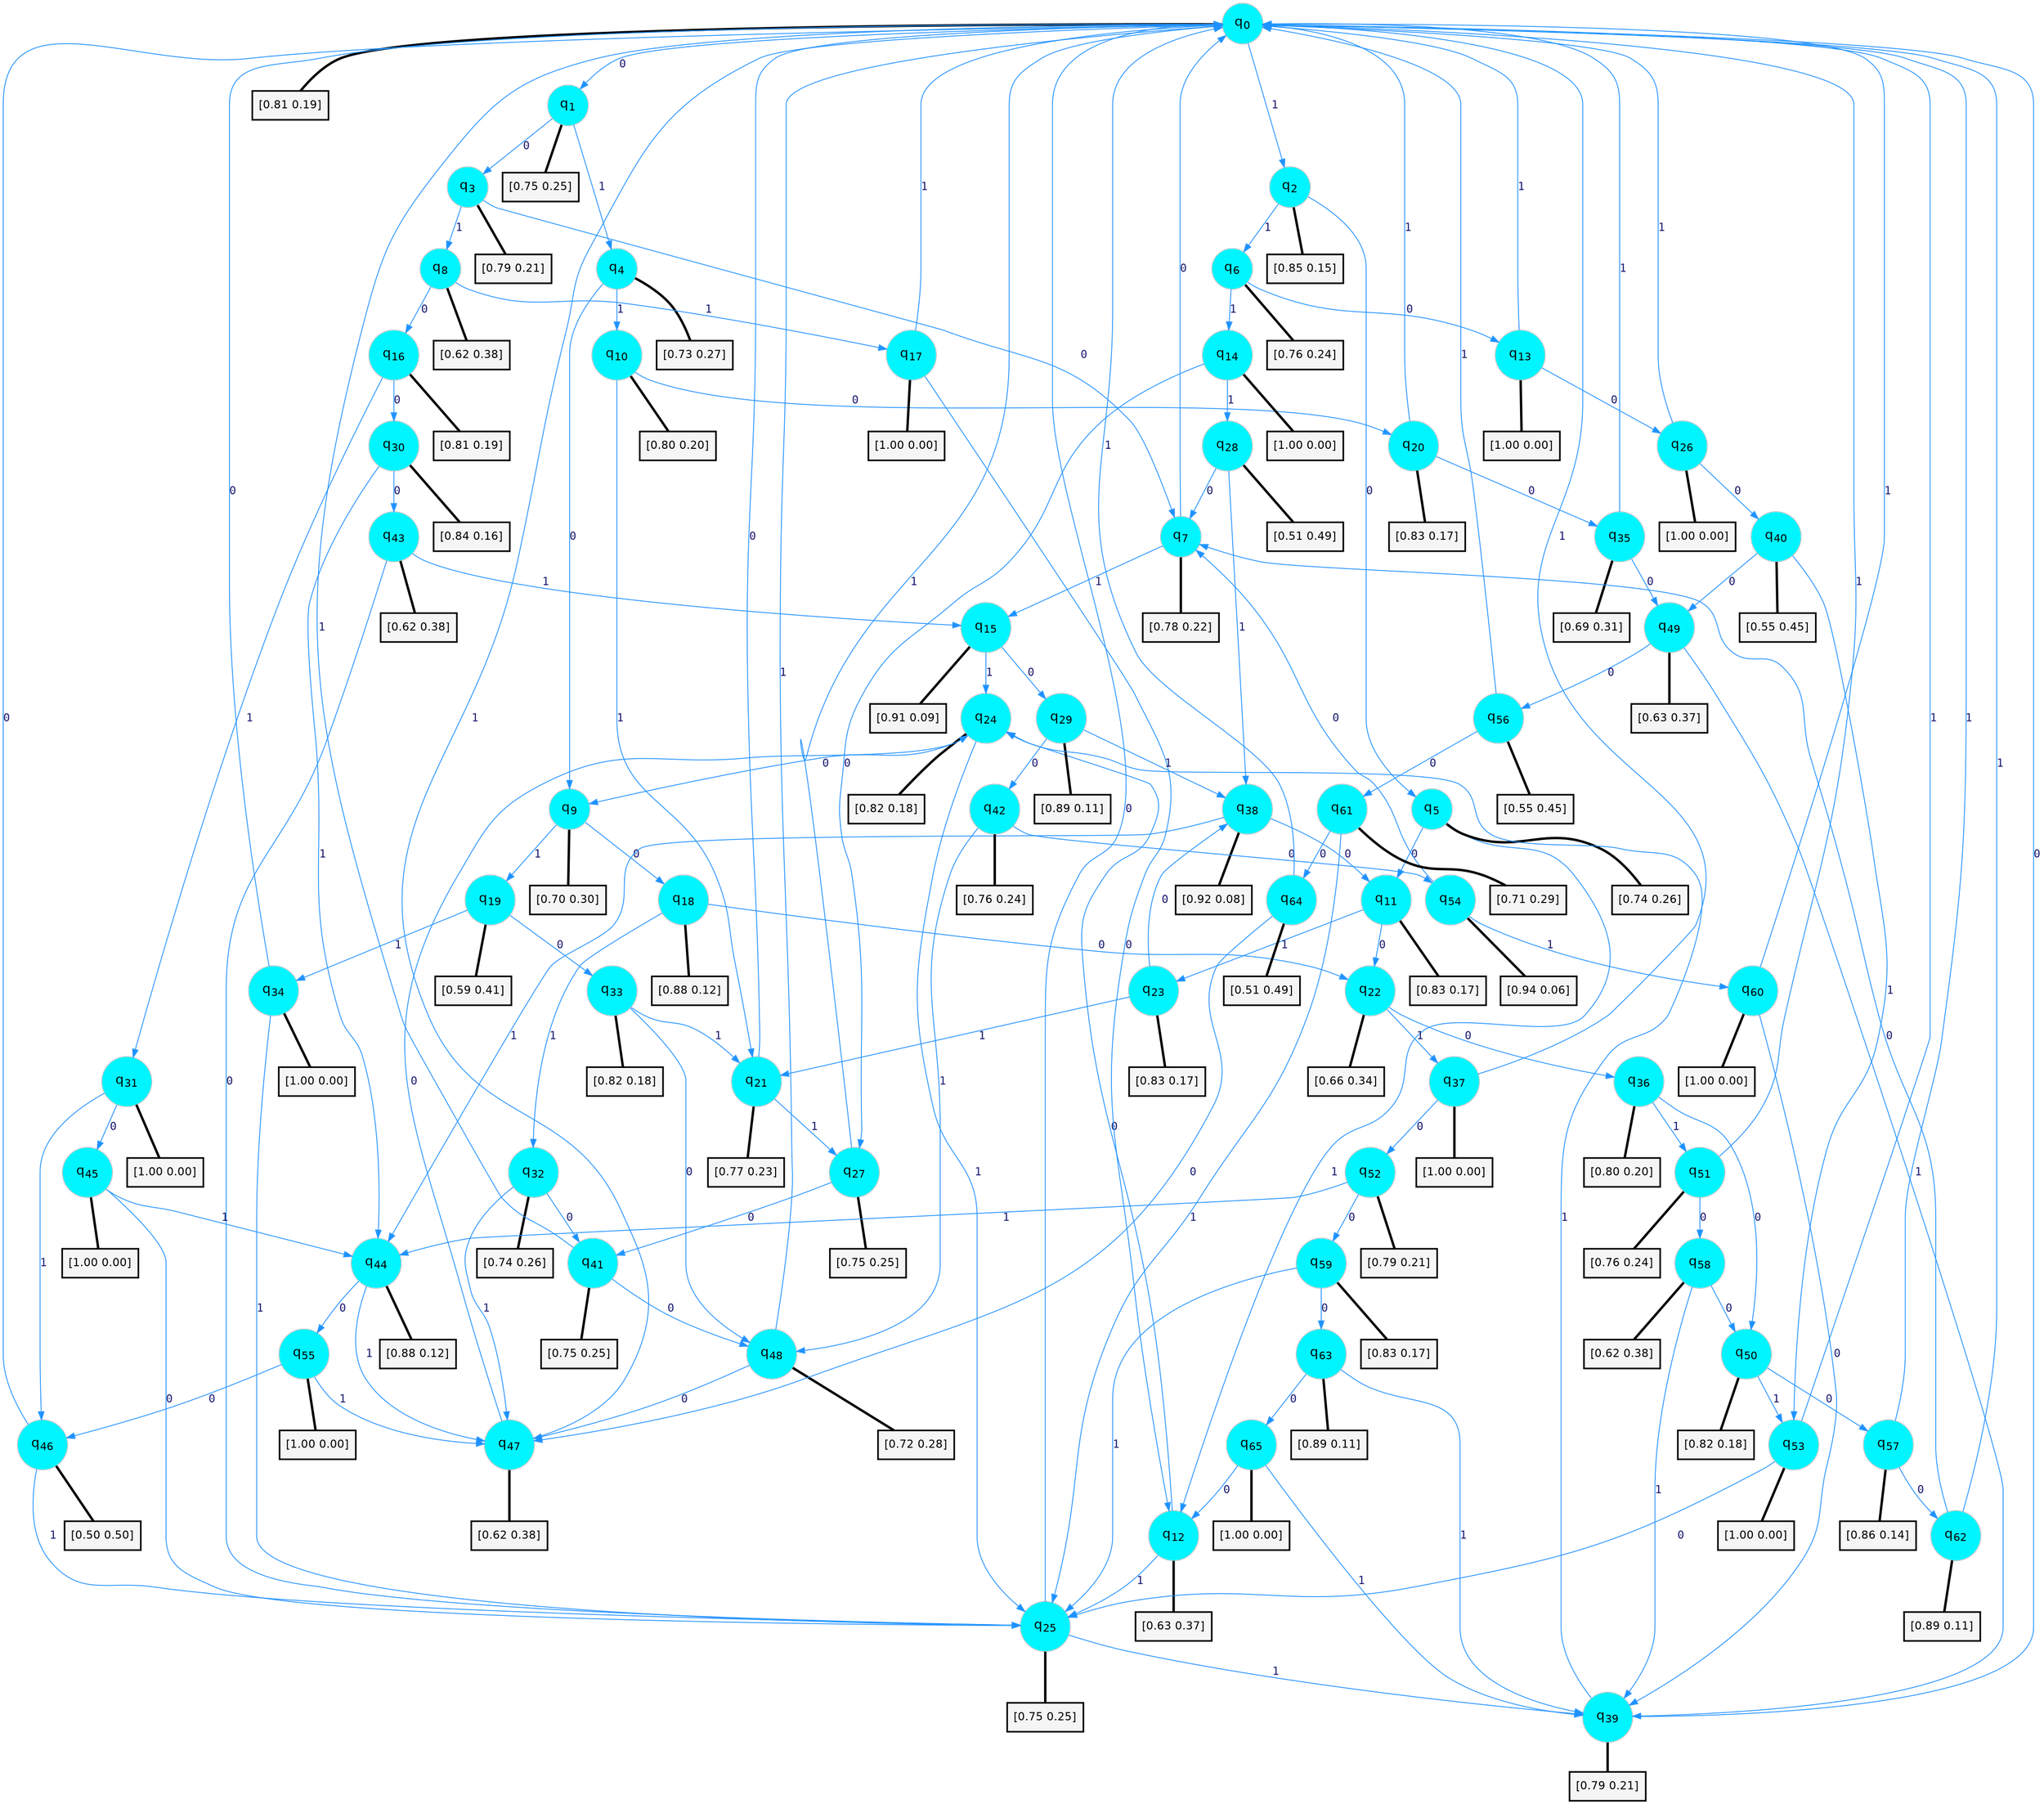 digraph G {
graph [
bgcolor=transparent, dpi=300, rankdir=TD, size="40,25"];
node [
color=gray, fillcolor=turquoise1, fontcolor=black, fontname=Helvetica, fontsize=16, fontweight=bold, shape=circle, style=filled];
edge [
arrowsize=1, color=dodgerblue1, fontcolor=midnightblue, fontname=courier, fontweight=bold, penwidth=1, style=solid, weight=20];
0[label=<q<SUB>0</SUB>>];
1[label=<q<SUB>1</SUB>>];
2[label=<q<SUB>2</SUB>>];
3[label=<q<SUB>3</SUB>>];
4[label=<q<SUB>4</SUB>>];
5[label=<q<SUB>5</SUB>>];
6[label=<q<SUB>6</SUB>>];
7[label=<q<SUB>7</SUB>>];
8[label=<q<SUB>8</SUB>>];
9[label=<q<SUB>9</SUB>>];
10[label=<q<SUB>10</SUB>>];
11[label=<q<SUB>11</SUB>>];
12[label=<q<SUB>12</SUB>>];
13[label=<q<SUB>13</SUB>>];
14[label=<q<SUB>14</SUB>>];
15[label=<q<SUB>15</SUB>>];
16[label=<q<SUB>16</SUB>>];
17[label=<q<SUB>17</SUB>>];
18[label=<q<SUB>18</SUB>>];
19[label=<q<SUB>19</SUB>>];
20[label=<q<SUB>20</SUB>>];
21[label=<q<SUB>21</SUB>>];
22[label=<q<SUB>22</SUB>>];
23[label=<q<SUB>23</SUB>>];
24[label=<q<SUB>24</SUB>>];
25[label=<q<SUB>25</SUB>>];
26[label=<q<SUB>26</SUB>>];
27[label=<q<SUB>27</SUB>>];
28[label=<q<SUB>28</SUB>>];
29[label=<q<SUB>29</SUB>>];
30[label=<q<SUB>30</SUB>>];
31[label=<q<SUB>31</SUB>>];
32[label=<q<SUB>32</SUB>>];
33[label=<q<SUB>33</SUB>>];
34[label=<q<SUB>34</SUB>>];
35[label=<q<SUB>35</SUB>>];
36[label=<q<SUB>36</SUB>>];
37[label=<q<SUB>37</SUB>>];
38[label=<q<SUB>38</SUB>>];
39[label=<q<SUB>39</SUB>>];
40[label=<q<SUB>40</SUB>>];
41[label=<q<SUB>41</SUB>>];
42[label=<q<SUB>42</SUB>>];
43[label=<q<SUB>43</SUB>>];
44[label=<q<SUB>44</SUB>>];
45[label=<q<SUB>45</SUB>>];
46[label=<q<SUB>46</SUB>>];
47[label=<q<SUB>47</SUB>>];
48[label=<q<SUB>48</SUB>>];
49[label=<q<SUB>49</SUB>>];
50[label=<q<SUB>50</SUB>>];
51[label=<q<SUB>51</SUB>>];
52[label=<q<SUB>52</SUB>>];
53[label=<q<SUB>53</SUB>>];
54[label=<q<SUB>54</SUB>>];
55[label=<q<SUB>55</SUB>>];
56[label=<q<SUB>56</SUB>>];
57[label=<q<SUB>57</SUB>>];
58[label=<q<SUB>58</SUB>>];
59[label=<q<SUB>59</SUB>>];
60[label=<q<SUB>60</SUB>>];
61[label=<q<SUB>61</SUB>>];
62[label=<q<SUB>62</SUB>>];
63[label=<q<SUB>63</SUB>>];
64[label=<q<SUB>64</SUB>>];
65[label=<q<SUB>65</SUB>>];
66[label="[0.81 0.19]", shape=box,fontcolor=black, fontname=Helvetica, fontsize=14, penwidth=2, fillcolor=whitesmoke,color=black];
67[label="[0.75 0.25]", shape=box,fontcolor=black, fontname=Helvetica, fontsize=14, penwidth=2, fillcolor=whitesmoke,color=black];
68[label="[0.85 0.15]", shape=box,fontcolor=black, fontname=Helvetica, fontsize=14, penwidth=2, fillcolor=whitesmoke,color=black];
69[label="[0.79 0.21]", shape=box,fontcolor=black, fontname=Helvetica, fontsize=14, penwidth=2, fillcolor=whitesmoke,color=black];
70[label="[0.73 0.27]", shape=box,fontcolor=black, fontname=Helvetica, fontsize=14, penwidth=2, fillcolor=whitesmoke,color=black];
71[label="[0.74 0.26]", shape=box,fontcolor=black, fontname=Helvetica, fontsize=14, penwidth=2, fillcolor=whitesmoke,color=black];
72[label="[0.76 0.24]", shape=box,fontcolor=black, fontname=Helvetica, fontsize=14, penwidth=2, fillcolor=whitesmoke,color=black];
73[label="[0.78 0.22]", shape=box,fontcolor=black, fontname=Helvetica, fontsize=14, penwidth=2, fillcolor=whitesmoke,color=black];
74[label="[0.62 0.38]", shape=box,fontcolor=black, fontname=Helvetica, fontsize=14, penwidth=2, fillcolor=whitesmoke,color=black];
75[label="[0.70 0.30]", shape=box,fontcolor=black, fontname=Helvetica, fontsize=14, penwidth=2, fillcolor=whitesmoke,color=black];
76[label="[0.80 0.20]", shape=box,fontcolor=black, fontname=Helvetica, fontsize=14, penwidth=2, fillcolor=whitesmoke,color=black];
77[label="[0.83 0.17]", shape=box,fontcolor=black, fontname=Helvetica, fontsize=14, penwidth=2, fillcolor=whitesmoke,color=black];
78[label="[0.63 0.37]", shape=box,fontcolor=black, fontname=Helvetica, fontsize=14, penwidth=2, fillcolor=whitesmoke,color=black];
79[label="[1.00 0.00]", shape=box,fontcolor=black, fontname=Helvetica, fontsize=14, penwidth=2, fillcolor=whitesmoke,color=black];
80[label="[1.00 0.00]", shape=box,fontcolor=black, fontname=Helvetica, fontsize=14, penwidth=2, fillcolor=whitesmoke,color=black];
81[label="[0.91 0.09]", shape=box,fontcolor=black, fontname=Helvetica, fontsize=14, penwidth=2, fillcolor=whitesmoke,color=black];
82[label="[0.81 0.19]", shape=box,fontcolor=black, fontname=Helvetica, fontsize=14, penwidth=2, fillcolor=whitesmoke,color=black];
83[label="[1.00 0.00]", shape=box,fontcolor=black, fontname=Helvetica, fontsize=14, penwidth=2, fillcolor=whitesmoke,color=black];
84[label="[0.88 0.12]", shape=box,fontcolor=black, fontname=Helvetica, fontsize=14, penwidth=2, fillcolor=whitesmoke,color=black];
85[label="[0.59 0.41]", shape=box,fontcolor=black, fontname=Helvetica, fontsize=14, penwidth=2, fillcolor=whitesmoke,color=black];
86[label="[0.83 0.17]", shape=box,fontcolor=black, fontname=Helvetica, fontsize=14, penwidth=2, fillcolor=whitesmoke,color=black];
87[label="[0.77 0.23]", shape=box,fontcolor=black, fontname=Helvetica, fontsize=14, penwidth=2, fillcolor=whitesmoke,color=black];
88[label="[0.66 0.34]", shape=box,fontcolor=black, fontname=Helvetica, fontsize=14, penwidth=2, fillcolor=whitesmoke,color=black];
89[label="[0.83 0.17]", shape=box,fontcolor=black, fontname=Helvetica, fontsize=14, penwidth=2, fillcolor=whitesmoke,color=black];
90[label="[0.82 0.18]", shape=box,fontcolor=black, fontname=Helvetica, fontsize=14, penwidth=2, fillcolor=whitesmoke,color=black];
91[label="[0.75 0.25]", shape=box,fontcolor=black, fontname=Helvetica, fontsize=14, penwidth=2, fillcolor=whitesmoke,color=black];
92[label="[1.00 0.00]", shape=box,fontcolor=black, fontname=Helvetica, fontsize=14, penwidth=2, fillcolor=whitesmoke,color=black];
93[label="[0.75 0.25]", shape=box,fontcolor=black, fontname=Helvetica, fontsize=14, penwidth=2, fillcolor=whitesmoke,color=black];
94[label="[0.51 0.49]", shape=box,fontcolor=black, fontname=Helvetica, fontsize=14, penwidth=2, fillcolor=whitesmoke,color=black];
95[label="[0.89 0.11]", shape=box,fontcolor=black, fontname=Helvetica, fontsize=14, penwidth=2, fillcolor=whitesmoke,color=black];
96[label="[0.84 0.16]", shape=box,fontcolor=black, fontname=Helvetica, fontsize=14, penwidth=2, fillcolor=whitesmoke,color=black];
97[label="[1.00 0.00]", shape=box,fontcolor=black, fontname=Helvetica, fontsize=14, penwidth=2, fillcolor=whitesmoke,color=black];
98[label="[0.74 0.26]", shape=box,fontcolor=black, fontname=Helvetica, fontsize=14, penwidth=2, fillcolor=whitesmoke,color=black];
99[label="[0.82 0.18]", shape=box,fontcolor=black, fontname=Helvetica, fontsize=14, penwidth=2, fillcolor=whitesmoke,color=black];
100[label="[1.00 0.00]", shape=box,fontcolor=black, fontname=Helvetica, fontsize=14, penwidth=2, fillcolor=whitesmoke,color=black];
101[label="[0.69 0.31]", shape=box,fontcolor=black, fontname=Helvetica, fontsize=14, penwidth=2, fillcolor=whitesmoke,color=black];
102[label="[0.80 0.20]", shape=box,fontcolor=black, fontname=Helvetica, fontsize=14, penwidth=2, fillcolor=whitesmoke,color=black];
103[label="[1.00 0.00]", shape=box,fontcolor=black, fontname=Helvetica, fontsize=14, penwidth=2, fillcolor=whitesmoke,color=black];
104[label="[0.92 0.08]", shape=box,fontcolor=black, fontname=Helvetica, fontsize=14, penwidth=2, fillcolor=whitesmoke,color=black];
105[label="[0.79 0.21]", shape=box,fontcolor=black, fontname=Helvetica, fontsize=14, penwidth=2, fillcolor=whitesmoke,color=black];
106[label="[0.55 0.45]", shape=box,fontcolor=black, fontname=Helvetica, fontsize=14, penwidth=2, fillcolor=whitesmoke,color=black];
107[label="[0.75 0.25]", shape=box,fontcolor=black, fontname=Helvetica, fontsize=14, penwidth=2, fillcolor=whitesmoke,color=black];
108[label="[0.76 0.24]", shape=box,fontcolor=black, fontname=Helvetica, fontsize=14, penwidth=2, fillcolor=whitesmoke,color=black];
109[label="[0.62 0.38]", shape=box,fontcolor=black, fontname=Helvetica, fontsize=14, penwidth=2, fillcolor=whitesmoke,color=black];
110[label="[0.88 0.12]", shape=box,fontcolor=black, fontname=Helvetica, fontsize=14, penwidth=2, fillcolor=whitesmoke,color=black];
111[label="[1.00 0.00]", shape=box,fontcolor=black, fontname=Helvetica, fontsize=14, penwidth=2, fillcolor=whitesmoke,color=black];
112[label="[0.50 0.50]", shape=box,fontcolor=black, fontname=Helvetica, fontsize=14, penwidth=2, fillcolor=whitesmoke,color=black];
113[label="[0.62 0.38]", shape=box,fontcolor=black, fontname=Helvetica, fontsize=14, penwidth=2, fillcolor=whitesmoke,color=black];
114[label="[0.72 0.28]", shape=box,fontcolor=black, fontname=Helvetica, fontsize=14, penwidth=2, fillcolor=whitesmoke,color=black];
115[label="[0.63 0.37]", shape=box,fontcolor=black, fontname=Helvetica, fontsize=14, penwidth=2, fillcolor=whitesmoke,color=black];
116[label="[0.82 0.18]", shape=box,fontcolor=black, fontname=Helvetica, fontsize=14, penwidth=2, fillcolor=whitesmoke,color=black];
117[label="[0.76 0.24]", shape=box,fontcolor=black, fontname=Helvetica, fontsize=14, penwidth=2, fillcolor=whitesmoke,color=black];
118[label="[0.79 0.21]", shape=box,fontcolor=black, fontname=Helvetica, fontsize=14, penwidth=2, fillcolor=whitesmoke,color=black];
119[label="[1.00 0.00]", shape=box,fontcolor=black, fontname=Helvetica, fontsize=14, penwidth=2, fillcolor=whitesmoke,color=black];
120[label="[0.94 0.06]", shape=box,fontcolor=black, fontname=Helvetica, fontsize=14, penwidth=2, fillcolor=whitesmoke,color=black];
121[label="[1.00 0.00]", shape=box,fontcolor=black, fontname=Helvetica, fontsize=14, penwidth=2, fillcolor=whitesmoke,color=black];
122[label="[0.55 0.45]", shape=box,fontcolor=black, fontname=Helvetica, fontsize=14, penwidth=2, fillcolor=whitesmoke,color=black];
123[label="[0.86 0.14]", shape=box,fontcolor=black, fontname=Helvetica, fontsize=14, penwidth=2, fillcolor=whitesmoke,color=black];
124[label="[0.62 0.38]", shape=box,fontcolor=black, fontname=Helvetica, fontsize=14, penwidth=2, fillcolor=whitesmoke,color=black];
125[label="[0.83 0.17]", shape=box,fontcolor=black, fontname=Helvetica, fontsize=14, penwidth=2, fillcolor=whitesmoke,color=black];
126[label="[1.00 0.00]", shape=box,fontcolor=black, fontname=Helvetica, fontsize=14, penwidth=2, fillcolor=whitesmoke,color=black];
127[label="[0.71 0.29]", shape=box,fontcolor=black, fontname=Helvetica, fontsize=14, penwidth=2, fillcolor=whitesmoke,color=black];
128[label="[0.89 0.11]", shape=box,fontcolor=black, fontname=Helvetica, fontsize=14, penwidth=2, fillcolor=whitesmoke,color=black];
129[label="[0.89 0.11]", shape=box,fontcolor=black, fontname=Helvetica, fontsize=14, penwidth=2, fillcolor=whitesmoke,color=black];
130[label="[0.51 0.49]", shape=box,fontcolor=black, fontname=Helvetica, fontsize=14, penwidth=2, fillcolor=whitesmoke,color=black];
131[label="[1.00 0.00]", shape=box,fontcolor=black, fontname=Helvetica, fontsize=14, penwidth=2, fillcolor=whitesmoke,color=black];
0->1 [label=0];
0->2 [label=1];
0->66 [arrowhead=none, penwidth=3,color=black];
1->3 [label=0];
1->4 [label=1];
1->67 [arrowhead=none, penwidth=3,color=black];
2->5 [label=0];
2->6 [label=1];
2->68 [arrowhead=none, penwidth=3,color=black];
3->7 [label=0];
3->8 [label=1];
3->69 [arrowhead=none, penwidth=3,color=black];
4->9 [label=0];
4->10 [label=1];
4->70 [arrowhead=none, penwidth=3,color=black];
5->11 [label=0];
5->12 [label=1];
5->71 [arrowhead=none, penwidth=3,color=black];
6->13 [label=0];
6->14 [label=1];
6->72 [arrowhead=none, penwidth=3,color=black];
7->0 [label=0];
7->15 [label=1];
7->73 [arrowhead=none, penwidth=3,color=black];
8->16 [label=0];
8->17 [label=1];
8->74 [arrowhead=none, penwidth=3,color=black];
9->18 [label=0];
9->19 [label=1];
9->75 [arrowhead=none, penwidth=3,color=black];
10->20 [label=0];
10->21 [label=1];
10->76 [arrowhead=none, penwidth=3,color=black];
11->22 [label=0];
11->23 [label=1];
11->77 [arrowhead=none, penwidth=3,color=black];
12->24 [label=0];
12->25 [label=1];
12->78 [arrowhead=none, penwidth=3,color=black];
13->26 [label=0];
13->0 [label=1];
13->79 [arrowhead=none, penwidth=3,color=black];
14->27 [label=0];
14->28 [label=1];
14->80 [arrowhead=none, penwidth=3,color=black];
15->29 [label=0];
15->24 [label=1];
15->81 [arrowhead=none, penwidth=3,color=black];
16->30 [label=0];
16->31 [label=1];
16->82 [arrowhead=none, penwidth=3,color=black];
17->12 [label=0];
17->0 [label=1];
17->83 [arrowhead=none, penwidth=3,color=black];
18->22 [label=0];
18->32 [label=1];
18->84 [arrowhead=none, penwidth=3,color=black];
19->33 [label=0];
19->34 [label=1];
19->85 [arrowhead=none, penwidth=3,color=black];
20->35 [label=0];
20->0 [label=1];
20->86 [arrowhead=none, penwidth=3,color=black];
21->0 [label=0];
21->27 [label=1];
21->87 [arrowhead=none, penwidth=3,color=black];
22->36 [label=0];
22->37 [label=1];
22->88 [arrowhead=none, penwidth=3,color=black];
23->38 [label=0];
23->21 [label=1];
23->89 [arrowhead=none, penwidth=3,color=black];
24->9 [label=0];
24->25 [label=1];
24->90 [arrowhead=none, penwidth=3,color=black];
25->0 [label=0];
25->39 [label=1];
25->91 [arrowhead=none, penwidth=3,color=black];
26->40 [label=0];
26->0 [label=1];
26->92 [arrowhead=none, penwidth=3,color=black];
27->41 [label=0];
27->0 [label=1];
27->93 [arrowhead=none, penwidth=3,color=black];
28->7 [label=0];
28->38 [label=1];
28->94 [arrowhead=none, penwidth=3,color=black];
29->42 [label=0];
29->38 [label=1];
29->95 [arrowhead=none, penwidth=3,color=black];
30->43 [label=0];
30->44 [label=1];
30->96 [arrowhead=none, penwidth=3,color=black];
31->45 [label=0];
31->46 [label=1];
31->97 [arrowhead=none, penwidth=3,color=black];
32->41 [label=0];
32->47 [label=1];
32->98 [arrowhead=none, penwidth=3,color=black];
33->48 [label=0];
33->21 [label=1];
33->99 [arrowhead=none, penwidth=3,color=black];
34->0 [label=0];
34->25 [label=1];
34->100 [arrowhead=none, penwidth=3,color=black];
35->49 [label=0];
35->0 [label=1];
35->101 [arrowhead=none, penwidth=3,color=black];
36->50 [label=0];
36->51 [label=1];
36->102 [arrowhead=none, penwidth=3,color=black];
37->52 [label=0];
37->0 [label=1];
37->103 [arrowhead=none, penwidth=3,color=black];
38->11 [label=0];
38->44 [label=1];
38->104 [arrowhead=none, penwidth=3,color=black];
39->0 [label=0];
39->24 [label=1];
39->105 [arrowhead=none, penwidth=3,color=black];
40->49 [label=0];
40->53 [label=1];
40->106 [arrowhead=none, penwidth=3,color=black];
41->48 [label=0];
41->0 [label=1];
41->107 [arrowhead=none, penwidth=3,color=black];
42->54 [label=0];
42->48 [label=1];
42->108 [arrowhead=none, penwidth=3,color=black];
43->25 [label=0];
43->15 [label=1];
43->109 [arrowhead=none, penwidth=3,color=black];
44->55 [label=0];
44->47 [label=1];
44->110 [arrowhead=none, penwidth=3,color=black];
45->25 [label=0];
45->44 [label=1];
45->111 [arrowhead=none, penwidth=3,color=black];
46->0 [label=0];
46->25 [label=1];
46->112 [arrowhead=none, penwidth=3,color=black];
47->24 [label=0];
47->0 [label=1];
47->113 [arrowhead=none, penwidth=3,color=black];
48->47 [label=0];
48->0 [label=1];
48->114 [arrowhead=none, penwidth=3,color=black];
49->56 [label=0];
49->39 [label=1];
49->115 [arrowhead=none, penwidth=3,color=black];
50->57 [label=0];
50->53 [label=1];
50->116 [arrowhead=none, penwidth=3,color=black];
51->58 [label=0];
51->0 [label=1];
51->117 [arrowhead=none, penwidth=3,color=black];
52->59 [label=0];
52->44 [label=1];
52->118 [arrowhead=none, penwidth=3,color=black];
53->25 [label=0];
53->0 [label=1];
53->119 [arrowhead=none, penwidth=3,color=black];
54->7 [label=0];
54->60 [label=1];
54->120 [arrowhead=none, penwidth=3,color=black];
55->46 [label=0];
55->47 [label=1];
55->121 [arrowhead=none, penwidth=3,color=black];
56->61 [label=0];
56->0 [label=1];
56->122 [arrowhead=none, penwidth=3,color=black];
57->62 [label=0];
57->0 [label=1];
57->123 [arrowhead=none, penwidth=3,color=black];
58->50 [label=0];
58->39 [label=1];
58->124 [arrowhead=none, penwidth=3,color=black];
59->63 [label=0];
59->25 [label=1];
59->125 [arrowhead=none, penwidth=3,color=black];
60->39 [label=0];
60->0 [label=1];
60->126 [arrowhead=none, penwidth=3,color=black];
61->64 [label=0];
61->25 [label=1];
61->127 [arrowhead=none, penwidth=3,color=black];
62->7 [label=0];
62->0 [label=1];
62->128 [arrowhead=none, penwidth=3,color=black];
63->65 [label=0];
63->39 [label=1];
63->129 [arrowhead=none, penwidth=3,color=black];
64->47 [label=0];
64->0 [label=1];
64->130 [arrowhead=none, penwidth=3,color=black];
65->12 [label=0];
65->39 [label=1];
65->131 [arrowhead=none, penwidth=3,color=black];
}
